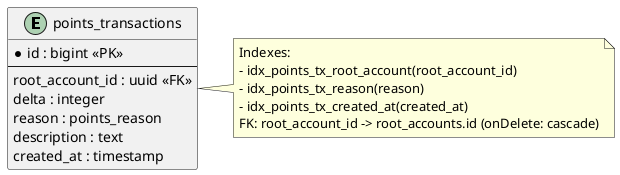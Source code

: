 @startuml points_transactions
' points_transactions 単独 ER 図（root_accounts を外部参照）
entity "points_transactions" as points_transactions {
  * id : bigint <<PK>>
  --
  root_account_id : uuid <<FK>>
  delta : integer
  reason : points_reason
  description : text
  created_at : timestamp
}

note right of points_transactions
  Indexes:
  - idx_points_tx_root_account(root_account_id)
  - idx_points_tx_reason(reason)
  - idx_points_tx_created_at(created_at)
  FK: root_account_id -> root_accounts.id (onDelete: cascade)
end note
@enduml
